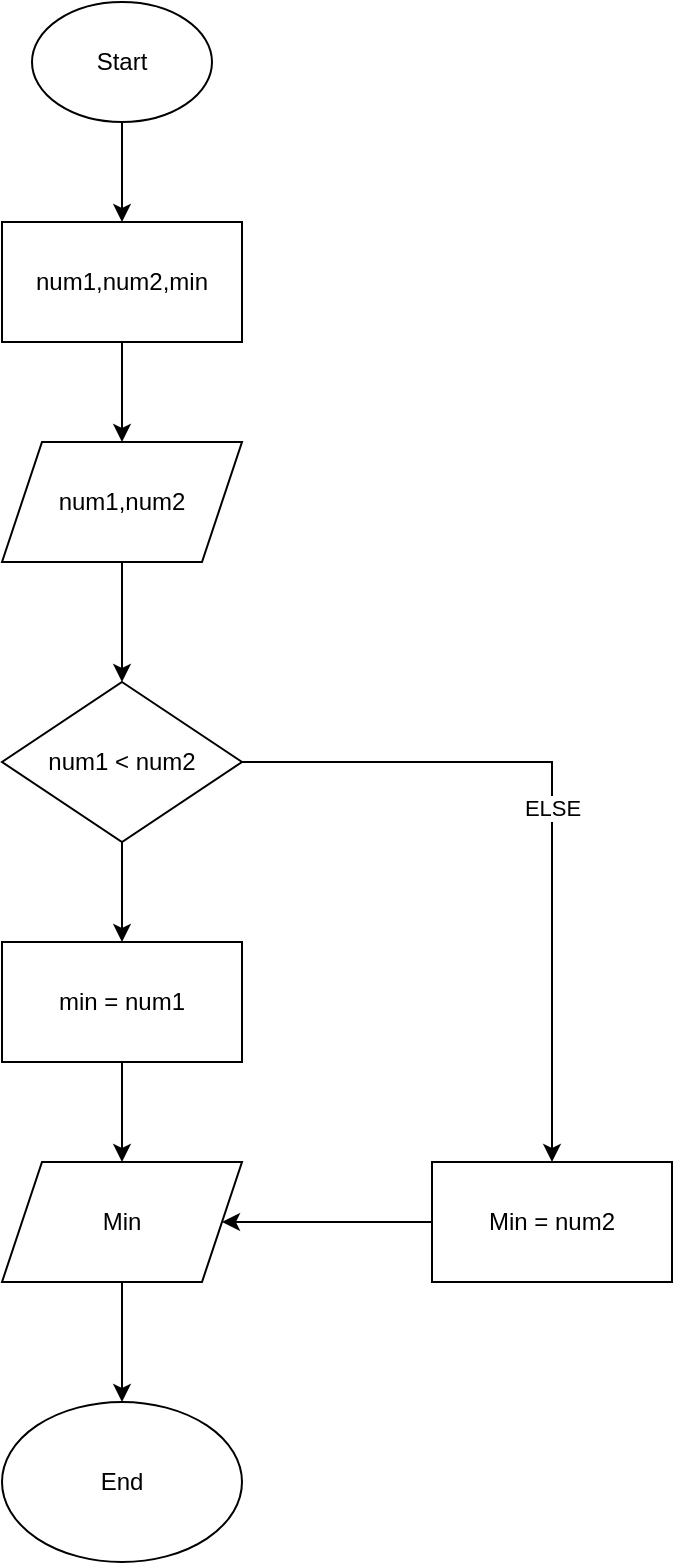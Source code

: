 <mxfile version="25.0.3">
  <diagram id="C5RBs43oDa-KdzZeNtuy" name="Page-1">
    <mxGraphModel dx="1050" dy="557" grid="1" gridSize="10" guides="1" tooltips="1" connect="1" arrows="1" fold="1" page="1" pageScale="1" pageWidth="827" pageHeight="1169" math="0" shadow="0">
      <root>
        <mxCell id="WIyWlLk6GJQsqaUBKTNV-0" />
        <mxCell id="WIyWlLk6GJQsqaUBKTNV-1" parent="WIyWlLk6GJQsqaUBKTNV-0" />
        <mxCell id="I2UOCBHj402mOKWglsnB-2" value="" style="edgeStyle=orthogonalEdgeStyle;rounded=0;orthogonalLoop=1;jettySize=auto;html=1;" edge="1" parent="WIyWlLk6GJQsqaUBKTNV-1" source="I2UOCBHj402mOKWglsnB-0" target="I2UOCBHj402mOKWglsnB-1">
          <mxGeometry relative="1" as="geometry" />
        </mxCell>
        <mxCell id="I2UOCBHj402mOKWglsnB-0" value="Start" style="ellipse;whiteSpace=wrap;html=1;" vertex="1" parent="WIyWlLk6GJQsqaUBKTNV-1">
          <mxGeometry x="340" y="20" width="90" height="60" as="geometry" />
        </mxCell>
        <mxCell id="I2UOCBHj402mOKWglsnB-4" value="" style="edgeStyle=orthogonalEdgeStyle;rounded=0;orthogonalLoop=1;jettySize=auto;html=1;" edge="1" parent="WIyWlLk6GJQsqaUBKTNV-1" source="I2UOCBHj402mOKWglsnB-1" target="I2UOCBHj402mOKWglsnB-3">
          <mxGeometry relative="1" as="geometry" />
        </mxCell>
        <mxCell id="I2UOCBHj402mOKWglsnB-1" value="num1,num2,min" style="rounded=0;whiteSpace=wrap;html=1;" vertex="1" parent="WIyWlLk6GJQsqaUBKTNV-1">
          <mxGeometry x="325" y="130" width="120" height="60" as="geometry" />
        </mxCell>
        <mxCell id="I2UOCBHj402mOKWglsnB-6" value="" style="edgeStyle=orthogonalEdgeStyle;rounded=0;orthogonalLoop=1;jettySize=auto;html=1;" edge="1" parent="WIyWlLk6GJQsqaUBKTNV-1" source="I2UOCBHj402mOKWglsnB-3">
          <mxGeometry relative="1" as="geometry">
            <mxPoint x="385" y="360" as="targetPoint" />
          </mxGeometry>
        </mxCell>
        <mxCell id="I2UOCBHj402mOKWglsnB-3" value="num1,num2" style="shape=parallelogram;perimeter=parallelogramPerimeter;whiteSpace=wrap;html=1;fixedSize=1;" vertex="1" parent="WIyWlLk6GJQsqaUBKTNV-1">
          <mxGeometry x="325" y="240" width="120" height="60" as="geometry" />
        </mxCell>
        <mxCell id="I2UOCBHj402mOKWglsnB-9" value="" style="edgeStyle=orthogonalEdgeStyle;rounded=0;orthogonalLoop=1;jettySize=auto;html=1;" edge="1" parent="WIyWlLk6GJQsqaUBKTNV-1" source="I2UOCBHj402mOKWglsnB-7" target="I2UOCBHj402mOKWglsnB-8">
          <mxGeometry relative="1" as="geometry" />
        </mxCell>
        <mxCell id="I2UOCBHj402mOKWglsnB-15" value="ELSE" style="edgeStyle=orthogonalEdgeStyle;rounded=0;orthogonalLoop=1;jettySize=auto;html=1;" edge="1" parent="WIyWlLk6GJQsqaUBKTNV-1" source="I2UOCBHj402mOKWglsnB-7" target="I2UOCBHj402mOKWglsnB-14">
          <mxGeometry relative="1" as="geometry" />
        </mxCell>
        <mxCell id="I2UOCBHj402mOKWglsnB-7" value="num1 &amp;lt; num2" style="rhombus;whiteSpace=wrap;html=1;" vertex="1" parent="WIyWlLk6GJQsqaUBKTNV-1">
          <mxGeometry x="325" y="360" width="120" height="80" as="geometry" />
        </mxCell>
        <mxCell id="I2UOCBHj402mOKWglsnB-11" value="" style="edgeStyle=orthogonalEdgeStyle;rounded=0;orthogonalLoop=1;jettySize=auto;html=1;" edge="1" parent="WIyWlLk6GJQsqaUBKTNV-1" source="I2UOCBHj402mOKWglsnB-8" target="I2UOCBHj402mOKWglsnB-10">
          <mxGeometry relative="1" as="geometry" />
        </mxCell>
        <mxCell id="I2UOCBHj402mOKWglsnB-8" value="min = num1" style="rounded=0;whiteSpace=wrap;html=1;" vertex="1" parent="WIyWlLk6GJQsqaUBKTNV-1">
          <mxGeometry x="325" y="490" width="120" height="60" as="geometry" />
        </mxCell>
        <mxCell id="I2UOCBHj402mOKWglsnB-13" value="" style="edgeStyle=orthogonalEdgeStyle;rounded=0;orthogonalLoop=1;jettySize=auto;html=1;" edge="1" parent="WIyWlLk6GJQsqaUBKTNV-1" source="I2UOCBHj402mOKWglsnB-10" target="I2UOCBHj402mOKWglsnB-12">
          <mxGeometry relative="1" as="geometry" />
        </mxCell>
        <mxCell id="I2UOCBHj402mOKWglsnB-10" value="Min" style="shape=parallelogram;perimeter=parallelogramPerimeter;whiteSpace=wrap;html=1;fixedSize=1;" vertex="1" parent="WIyWlLk6GJQsqaUBKTNV-1">
          <mxGeometry x="325" y="600" width="120" height="60" as="geometry" />
        </mxCell>
        <mxCell id="I2UOCBHj402mOKWglsnB-12" value="End" style="ellipse;whiteSpace=wrap;html=1;" vertex="1" parent="WIyWlLk6GJQsqaUBKTNV-1">
          <mxGeometry x="325" y="720" width="120" height="80" as="geometry" />
        </mxCell>
        <mxCell id="I2UOCBHj402mOKWglsnB-16" value="" style="edgeStyle=orthogonalEdgeStyle;rounded=0;orthogonalLoop=1;jettySize=auto;html=1;" edge="1" parent="WIyWlLk6GJQsqaUBKTNV-1" source="I2UOCBHj402mOKWglsnB-14" target="I2UOCBHj402mOKWglsnB-10">
          <mxGeometry relative="1" as="geometry" />
        </mxCell>
        <mxCell id="I2UOCBHj402mOKWglsnB-14" value="Min = num2" style="rounded=0;whiteSpace=wrap;html=1;" vertex="1" parent="WIyWlLk6GJQsqaUBKTNV-1">
          <mxGeometry x="540" y="600" width="120" height="60" as="geometry" />
        </mxCell>
      </root>
    </mxGraphModel>
  </diagram>
</mxfile>

